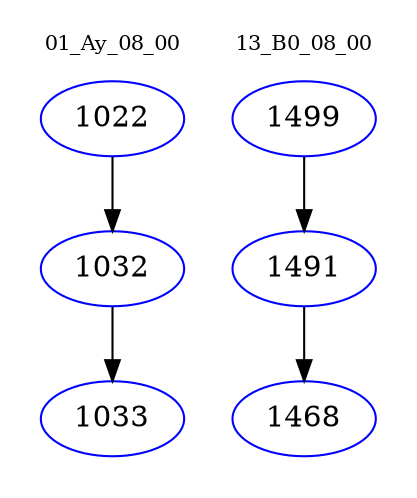 digraph{
subgraph cluster_0 {
color = white
label = "01_Ay_08_00";
fontsize=10;
T0_1022 [label="1022", color="blue"]
T0_1022 -> T0_1032 [color="black"]
T0_1032 [label="1032", color="blue"]
T0_1032 -> T0_1033 [color="black"]
T0_1033 [label="1033", color="blue"]
}
subgraph cluster_1 {
color = white
label = "13_B0_08_00";
fontsize=10;
T1_1499 [label="1499", color="blue"]
T1_1499 -> T1_1491 [color="black"]
T1_1491 [label="1491", color="blue"]
T1_1491 -> T1_1468 [color="black"]
T1_1468 [label="1468", color="blue"]
}
}
